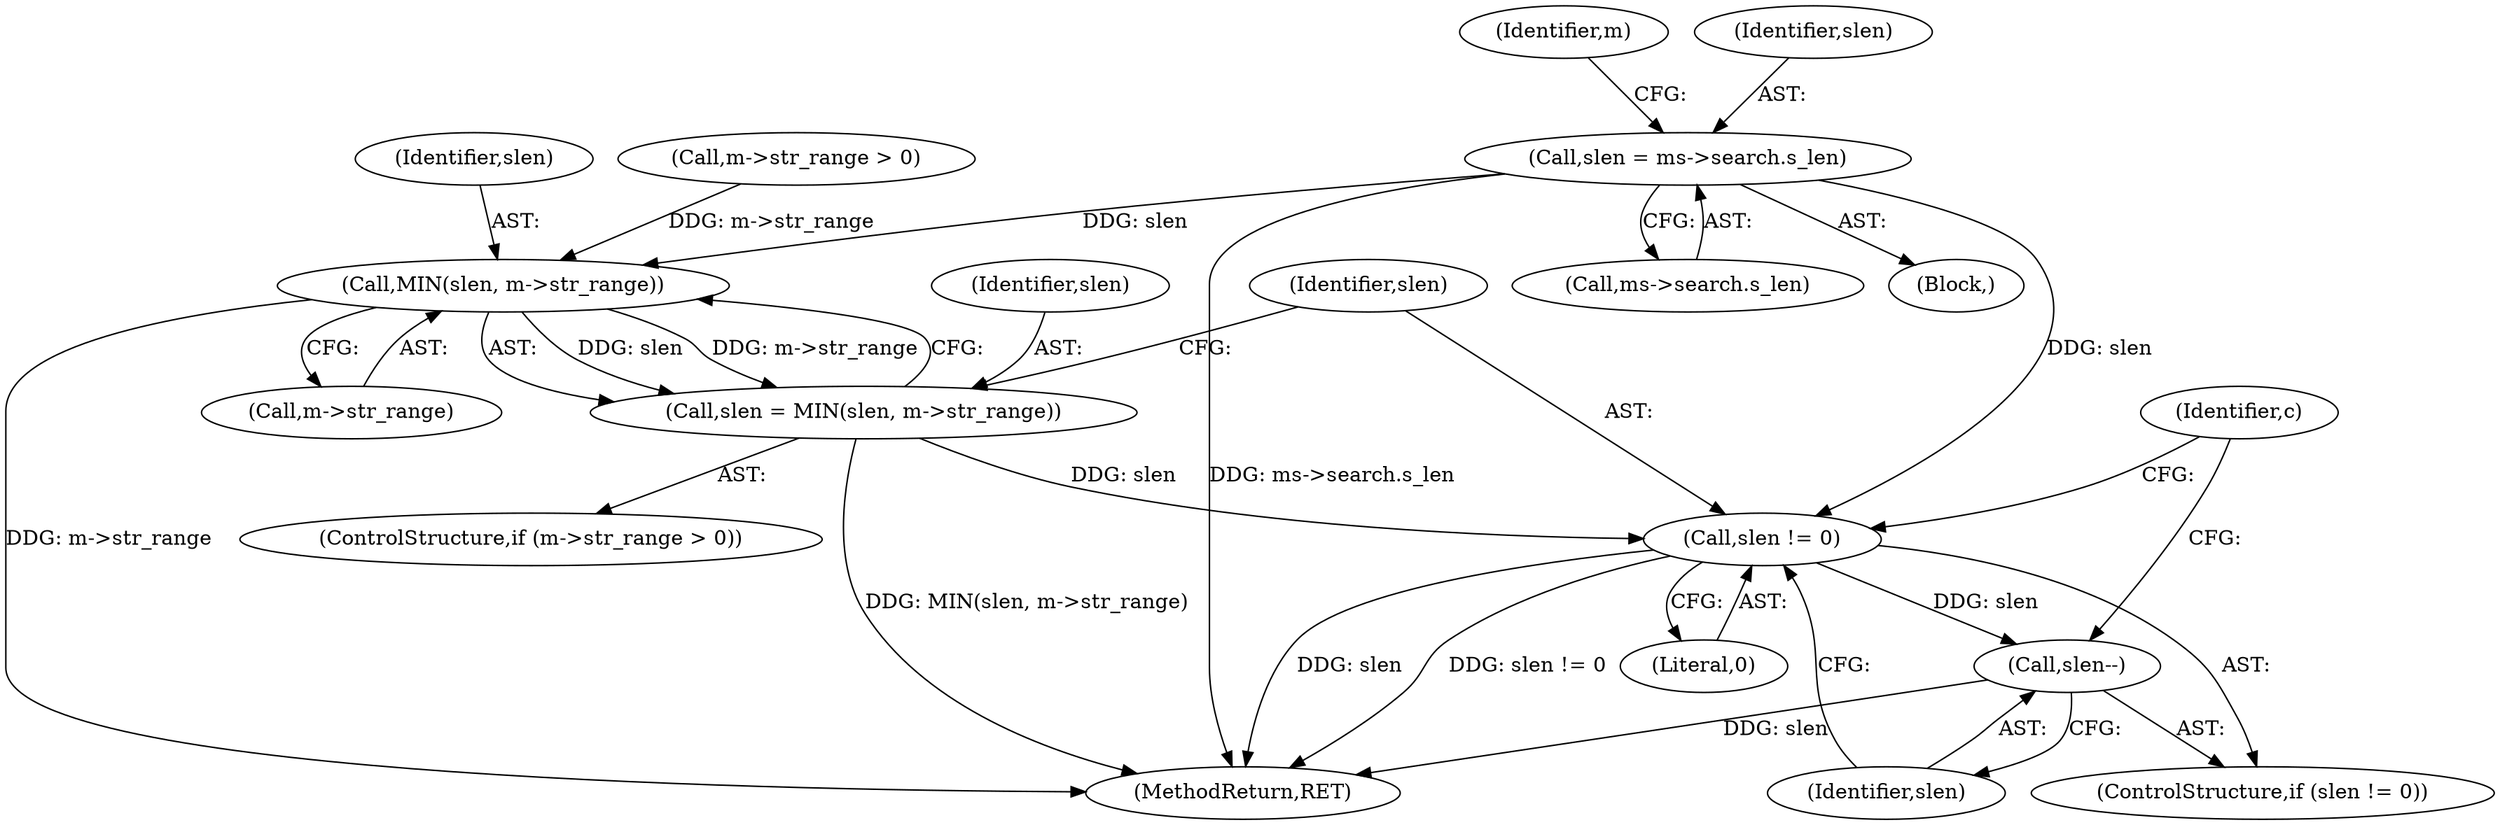 digraph "0_file_74cafd7de9ec99a14f4480927580e501c8f852c3@pointer" {
"1000526" [label="(Call,slen = ms->search.s_len)"];
"1000541" [label="(Call,MIN(slen, m->str_range))"];
"1000539" [label="(Call,slen = MIN(slen, m->str_range))"];
"1000547" [label="(Call,slen != 0)"];
"1000550" [label="(Call,slen--)"];
"1000536" [label="(Identifier,m)"];
"1000542" [label="(Identifier,slen)"];
"1000539" [label="(Call,slen = MIN(slen, m->str_range))"];
"1000526" [label="(Call,slen = ms->search.s_len)"];
"1000550" [label="(Call,slen--)"];
"1000543" [label="(Call,m->str_range)"];
"1000541" [label="(Call,MIN(slen, m->str_range))"];
"1000540" [label="(Identifier,slen)"];
"1000548" [label="(Identifier,slen)"];
"1000549" [label="(Literal,0)"];
"1000534" [label="(Call,m->str_range > 0)"];
"1000546" [label="(ControlStructure,if (slen != 0))"];
"1000528" [label="(Call,ms->search.s_len)"];
"1000994" [label="(MethodReturn,RET)"];
"1000553" [label="(Identifier,c)"];
"1000522" [label="(Block,)"];
"1000547" [label="(Call,slen != 0)"];
"1000527" [label="(Identifier,slen)"];
"1000551" [label="(Identifier,slen)"];
"1000533" [label="(ControlStructure,if (m->str_range > 0))"];
"1000526" -> "1000522"  [label="AST: "];
"1000526" -> "1000528"  [label="CFG: "];
"1000527" -> "1000526"  [label="AST: "];
"1000528" -> "1000526"  [label="AST: "];
"1000536" -> "1000526"  [label="CFG: "];
"1000526" -> "1000994"  [label="DDG: ms->search.s_len"];
"1000526" -> "1000541"  [label="DDG: slen"];
"1000526" -> "1000547"  [label="DDG: slen"];
"1000541" -> "1000539"  [label="AST: "];
"1000541" -> "1000543"  [label="CFG: "];
"1000542" -> "1000541"  [label="AST: "];
"1000543" -> "1000541"  [label="AST: "];
"1000539" -> "1000541"  [label="CFG: "];
"1000541" -> "1000994"  [label="DDG: m->str_range"];
"1000541" -> "1000539"  [label="DDG: slen"];
"1000541" -> "1000539"  [label="DDG: m->str_range"];
"1000534" -> "1000541"  [label="DDG: m->str_range"];
"1000539" -> "1000533"  [label="AST: "];
"1000540" -> "1000539"  [label="AST: "];
"1000548" -> "1000539"  [label="CFG: "];
"1000539" -> "1000994"  [label="DDG: MIN(slen, m->str_range)"];
"1000539" -> "1000547"  [label="DDG: slen"];
"1000547" -> "1000546"  [label="AST: "];
"1000547" -> "1000549"  [label="CFG: "];
"1000548" -> "1000547"  [label="AST: "];
"1000549" -> "1000547"  [label="AST: "];
"1000551" -> "1000547"  [label="CFG: "];
"1000553" -> "1000547"  [label="CFG: "];
"1000547" -> "1000994"  [label="DDG: slen"];
"1000547" -> "1000994"  [label="DDG: slen != 0"];
"1000547" -> "1000550"  [label="DDG: slen"];
"1000550" -> "1000546"  [label="AST: "];
"1000550" -> "1000551"  [label="CFG: "];
"1000551" -> "1000550"  [label="AST: "];
"1000553" -> "1000550"  [label="CFG: "];
"1000550" -> "1000994"  [label="DDG: slen"];
}
